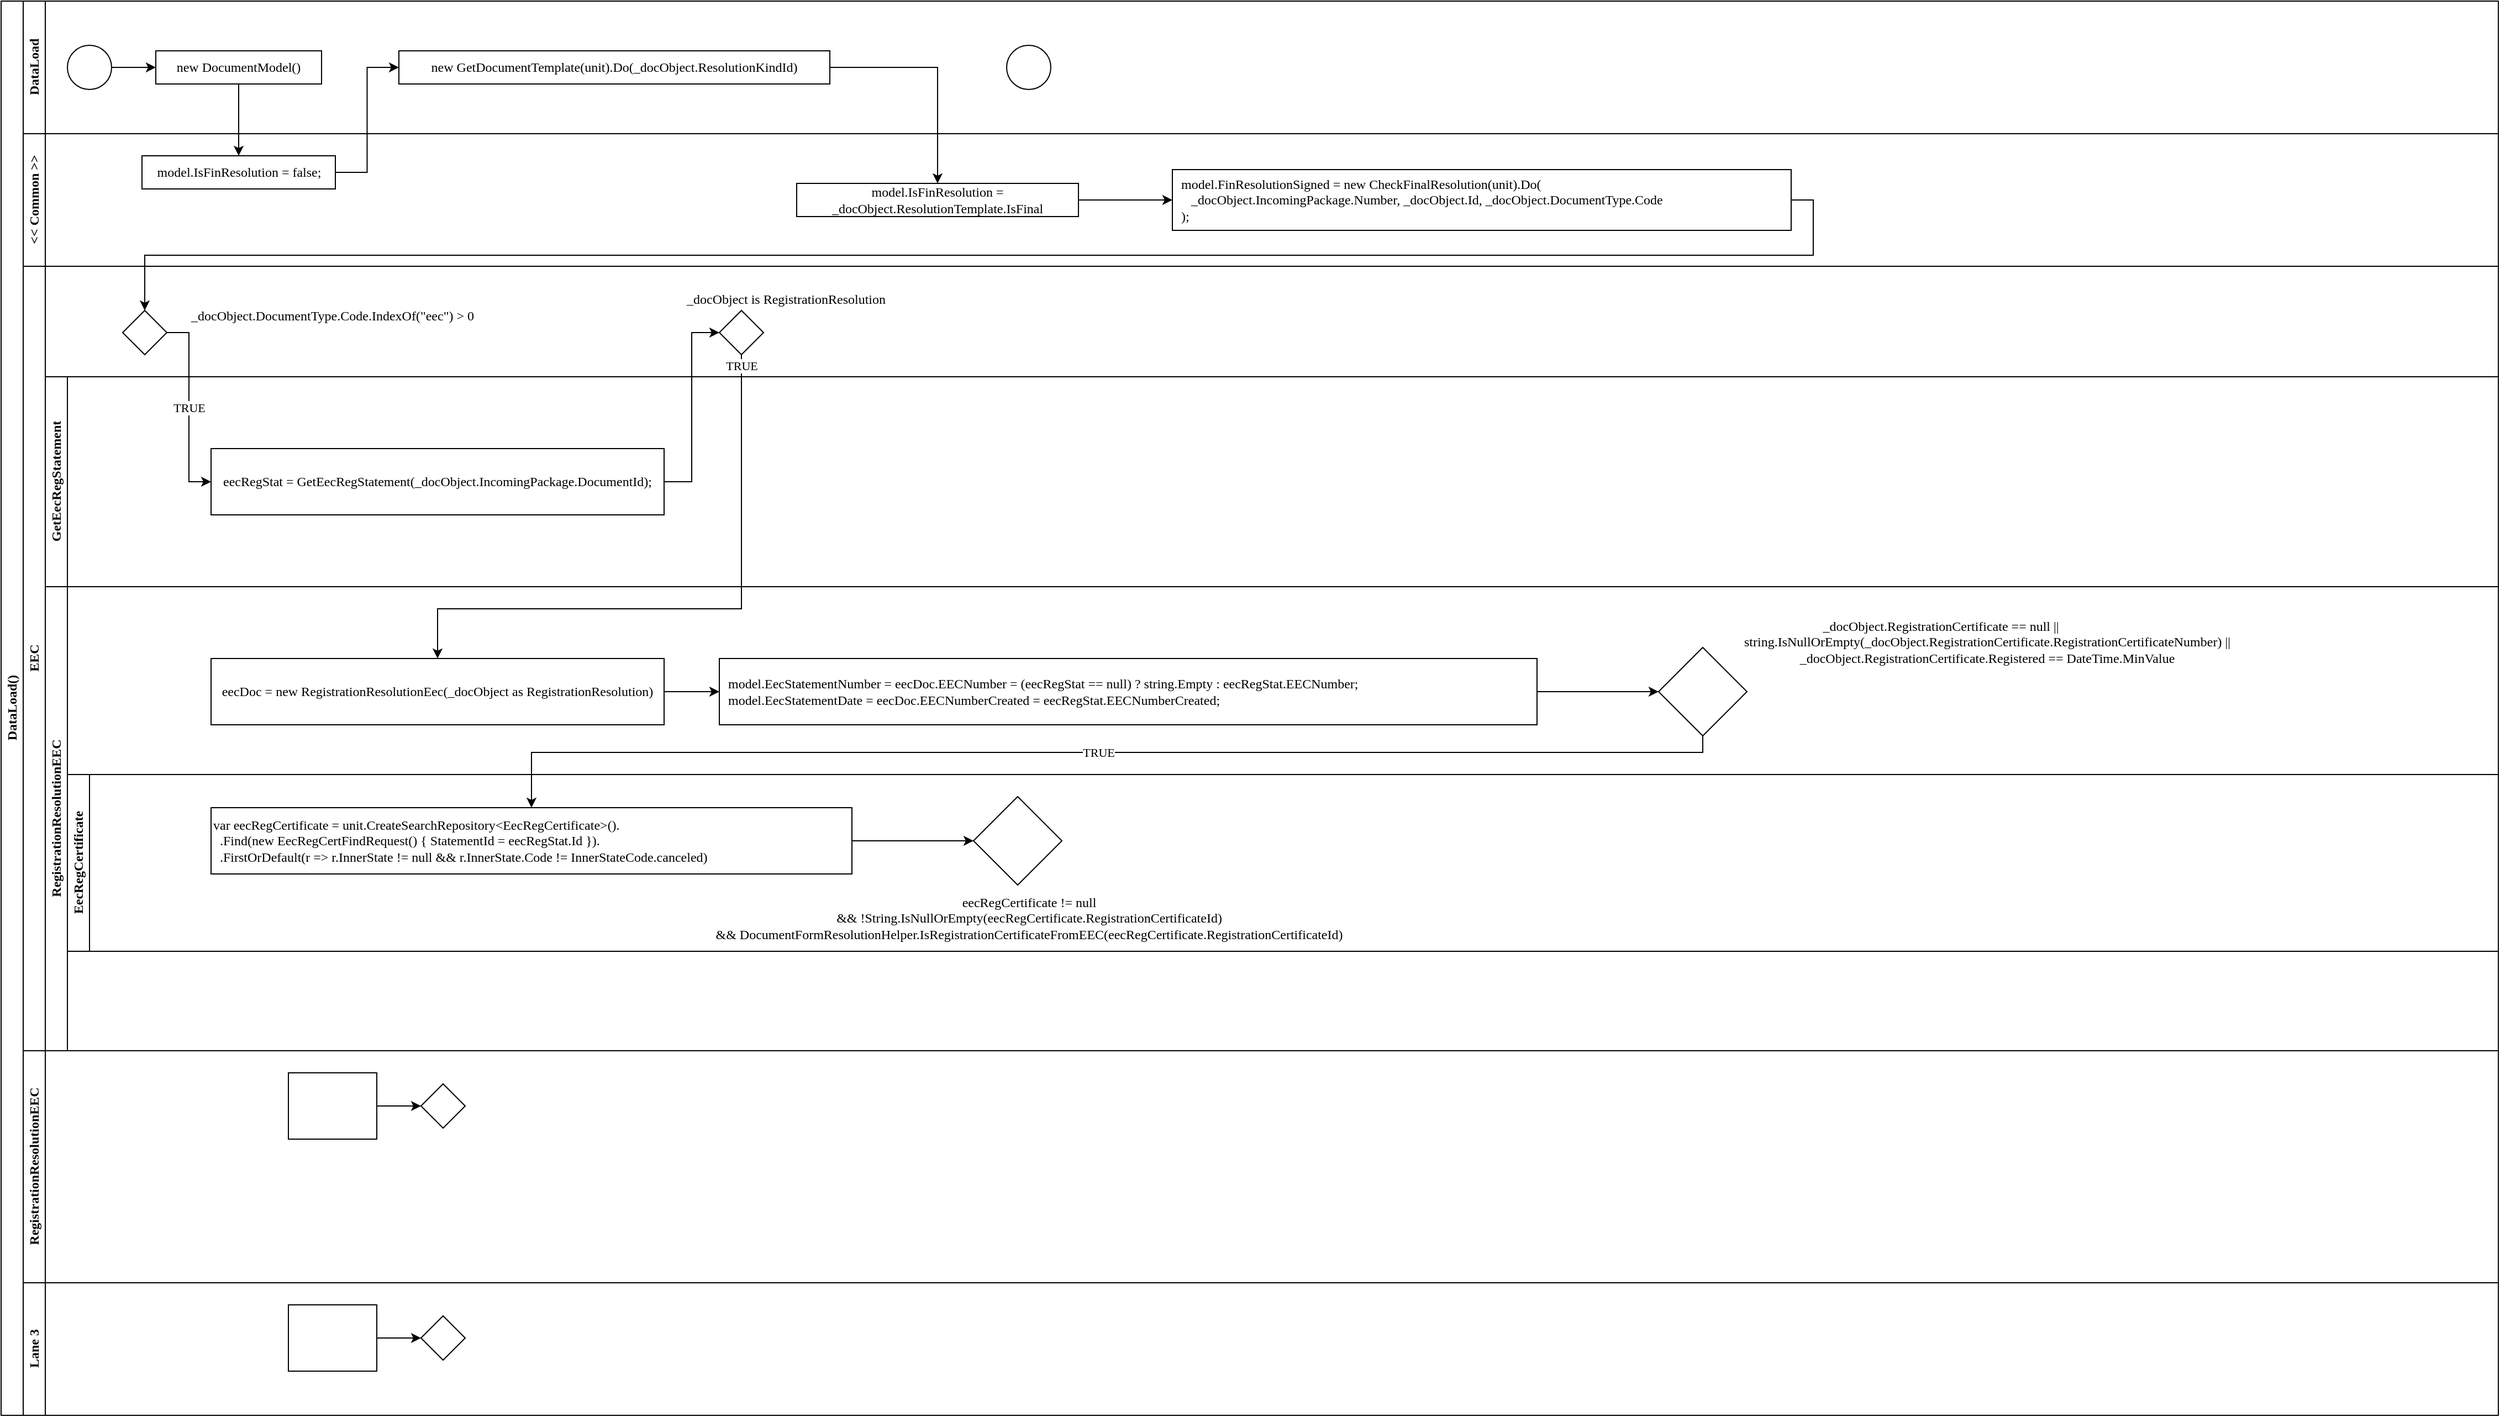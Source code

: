 <mxfile version="20.4.0" type="github">
  <diagram id="prtHgNgQTEPvFCAcTncT" name="Page-1">
    <mxGraphModel dx="1904" dy="2511" grid="1" gridSize="10" guides="1" tooltips="1" connect="1" arrows="1" fold="1" page="1" pageScale="1" pageWidth="827" pageHeight="1169" math="0" shadow="0">
      <root>
        <mxCell id="0" />
        <mxCell id="1" parent="0" />
        <mxCell id="dNxyNK7c78bLwvsdeMH5-19" value="DataLoad()" style="swimlane;html=1;childLayout=stackLayout;resizeParent=1;resizeParentMax=0;horizontal=0;startSize=20;horizontalStack=0;fontFamily=Verdana;" parent="1" vertex="1">
          <mxGeometry x="-250" y="-20" width="2260" height="1280" as="geometry" />
        </mxCell>
        <mxCell id="dNxyNK7c78bLwvsdeMH5-20" value="DataLoad" style="swimlane;html=1;startSize=20;horizontal=0;fontFamily=Verdana;" parent="dNxyNK7c78bLwvsdeMH5-19" vertex="1">
          <mxGeometry x="20" width="2240" height="120" as="geometry" />
        </mxCell>
        <mxCell id="dNxyNK7c78bLwvsdeMH5-24" value="new DocumentModel()" style="rounded=0;whiteSpace=wrap;html=1;fontFamily=Verdana;fontSize=12;fontColor=#000000;align=center;" parent="dNxyNK7c78bLwvsdeMH5-20" vertex="1">
          <mxGeometry x="120" y="45" width="150" height="30" as="geometry" />
        </mxCell>
        <mxCell id="dNxyNK7c78bLwvsdeMH5-32" value="" style="ellipse;whiteSpace=wrap;html=1;fontFamily=Verdana;" parent="dNxyNK7c78bLwvsdeMH5-20" vertex="1">
          <mxGeometry x="890" y="40" width="40" height="40" as="geometry" />
        </mxCell>
        <mxCell id="dNxyNK7c78bLwvsdeMH5-23" value="" style="ellipse;whiteSpace=wrap;html=1;fontFamily=Verdana;" parent="dNxyNK7c78bLwvsdeMH5-20" vertex="1">
          <mxGeometry x="40" y="40" width="40" height="40" as="geometry" />
        </mxCell>
        <mxCell id="dNxyNK7c78bLwvsdeMH5-25" value="" style="edgeStyle=orthogonalEdgeStyle;rounded=0;orthogonalLoop=1;jettySize=auto;html=1;fontFamily=Verdana;" parent="dNxyNK7c78bLwvsdeMH5-20" source="dNxyNK7c78bLwvsdeMH5-23" target="dNxyNK7c78bLwvsdeMH5-24" edge="1">
          <mxGeometry relative="1" as="geometry" />
        </mxCell>
        <mxCell id="_GVcp1NFg4RlwitaNLRl-11" value="new GetDocumentTemplate(unit).Do(_docObject.ResolutionKindId)" style="rounded=0;whiteSpace=wrap;html=1;fontFamily=Verdana;fontSize=12;fontColor=#000000;align=center;" vertex="1" parent="dNxyNK7c78bLwvsdeMH5-20">
          <mxGeometry x="340" y="45" width="390" height="30" as="geometry" />
        </mxCell>
        <mxCell id="dNxyNK7c78bLwvsdeMH5-21" value="&amp;lt;&amp;lt; Common &amp;gt;&amp;gt;" style="swimlane;html=1;startSize=20;horizontal=0;fontFamily=Verdana;" parent="dNxyNK7c78bLwvsdeMH5-19" vertex="1">
          <mxGeometry x="20" y="120" width="2240" height="120" as="geometry" />
        </mxCell>
        <mxCell id="dNxyNK7c78bLwvsdeMH5-26" value="model.IsFinResolution = false;" style="rounded=0;whiteSpace=wrap;html=1;fontFamily=Verdana;fontSize=12;fontColor=#000000;align=center;" parent="dNxyNK7c78bLwvsdeMH5-21" vertex="1">
          <mxGeometry x="107.5" y="20" width="175" height="30" as="geometry" />
        </mxCell>
        <mxCell id="_GVcp1NFg4RlwitaNLRl-16" style="edgeStyle=orthogonalEdgeStyle;rounded=0;orthogonalLoop=1;jettySize=auto;html=1;fontFamily=Verdana;" edge="1" parent="dNxyNK7c78bLwvsdeMH5-21" source="_GVcp1NFg4RlwitaNLRl-13" target="_GVcp1NFg4RlwitaNLRl-15">
          <mxGeometry relative="1" as="geometry" />
        </mxCell>
        <mxCell id="_GVcp1NFg4RlwitaNLRl-13" value="model.IsFinResolution = _docObject.ResolutionTemplate.IsFinal" style="rounded=0;whiteSpace=wrap;html=1;fontFamily=Verdana;fontSize=12;fontColor=#000000;align=center;" vertex="1" parent="dNxyNK7c78bLwvsdeMH5-21">
          <mxGeometry x="700" y="45" width="255" height="30" as="geometry" />
        </mxCell>
        <mxCell id="_GVcp1NFg4RlwitaNLRl-15" value="&lt;div&gt;&amp;nbsp; model.FinResolutionSigned = new CheckFinalResolution(unit).Do(&lt;/div&gt;&lt;div&gt;&amp;nbsp; &amp;nbsp; &amp;nbsp;_docObject.IncomingPackage.Number, _docObject.Id, _docObject.DocumentType.Code&lt;/div&gt;&lt;div style=&quot;&quot;&gt;&amp;nbsp; );&lt;/div&gt;" style="rounded=0;whiteSpace=wrap;html=1;fontFamily=Verdana;fontSize=12;fontColor=#000000;align=left;" vertex="1" parent="dNxyNK7c78bLwvsdeMH5-21">
          <mxGeometry x="1040" y="32.5" width="560" height="55" as="geometry" />
        </mxCell>
        <mxCell id="dNxyNK7c78bLwvsdeMH5-22" value="EEC" style="swimlane;html=1;startSize=20;horizontal=0;fontFamily=Verdana;" parent="dNxyNK7c78bLwvsdeMH5-19" vertex="1">
          <mxGeometry x="20" y="240" width="2240" height="710" as="geometry" />
        </mxCell>
        <mxCell id="_GVcp1NFg4RlwitaNLRl-24" value="TRUE" style="edgeStyle=orthogonalEdgeStyle;rounded=0;orthogonalLoop=1;jettySize=auto;html=1;exitX=1;exitY=0.5;exitDx=0;exitDy=0;entryX=0;entryY=0.5;entryDx=0;entryDy=0;fontFamily=Verdana;" edge="1" parent="dNxyNK7c78bLwvsdeMH5-22" source="dNxyNK7c78bLwvsdeMH5-36" target="_GVcp1NFg4RlwitaNLRl-21">
          <mxGeometry relative="1" as="geometry">
            <mxPoint x="190" y="160" as="targetPoint" />
          </mxGeometry>
        </mxCell>
        <mxCell id="dNxyNK7c78bLwvsdeMH5-36" value="" style="rhombus;whiteSpace=wrap;html=1;fontFamily=Verdana;fontSize=12;fontColor=#000000;align=center;" parent="dNxyNK7c78bLwvsdeMH5-22" vertex="1">
          <mxGeometry x="90" y="40" width="40" height="40" as="geometry" />
        </mxCell>
        <mxCell id="_GVcp1NFg4RlwitaNLRl-17" value="_docObject.DocumentType.Code.IndexOf(&quot;eec&quot;) &amp;gt; 0" style="text;html=1;strokeColor=none;fillColor=none;align=center;verticalAlign=middle;whiteSpace=wrap;rounded=0;fontFamily=Verdana;" vertex="1" parent="dNxyNK7c78bLwvsdeMH5-22">
          <mxGeometry x="120" y="30" width="320" height="30" as="geometry" />
        </mxCell>
        <mxCell id="_GVcp1NFg4RlwitaNLRl-19" value="GetEecRegStatement" style="swimlane;html=1;startSize=20;horizontal=0;fontFamily=Verdana;" vertex="1" parent="dNxyNK7c78bLwvsdeMH5-22">
          <mxGeometry x="20" y="100" width="2220" height="190" as="geometry" />
        </mxCell>
        <mxCell id="_GVcp1NFg4RlwitaNLRl-21" value="eecRegStat = GetEecRegStatement(_docObject.IncomingPackage.DocumentId);" style="rounded=0;whiteSpace=wrap;html=1;fontFamily=Verdana;fontSize=12;fontColor=#000000;align=center;" vertex="1" parent="_GVcp1NFg4RlwitaNLRl-19">
          <mxGeometry x="150" y="65" width="410" height="60" as="geometry" />
        </mxCell>
        <mxCell id="_GVcp1NFg4RlwitaNLRl-25" value="RegistrationResolutionEEC" style="swimlane;html=1;startSize=20;horizontal=0;fontFamily=Verdana;" vertex="1" parent="dNxyNK7c78bLwvsdeMH5-22">
          <mxGeometry x="20" y="290" width="2220" height="420" as="geometry" />
        </mxCell>
        <mxCell id="_GVcp1NFg4RlwitaNLRl-27" value="eecDoc = new RegistrationResolutionEec(_docObject as RegistrationResolution)" style="rounded=0;whiteSpace=wrap;html=1;fontFamily=Verdana;fontSize=12;fontColor=#000000;align=center;" vertex="1" parent="_GVcp1NFg4RlwitaNLRl-25">
          <mxGeometry x="150" y="65" width="410" height="60" as="geometry" />
        </mxCell>
        <mxCell id="_GVcp1NFg4RlwitaNLRl-30" value="&lt;div&gt;&amp;nbsp; model.EecStatementNumber = eecDoc.EECNumber = (eecRegStat == null) ? string.Empty : eecRegStat.EECNumber;&lt;/div&gt;&lt;div&gt;&amp;nbsp; model.EecStatementDate = eecDoc.EECNumberCreated = eecRegStat.EECNumberCreated;&lt;/div&gt;" style="whiteSpace=wrap;html=1;fontFamily=Verdana;fontColor=#000000;rounded=0;align=left;" vertex="1" parent="_GVcp1NFg4RlwitaNLRl-25">
          <mxGeometry x="610" y="65" width="740" height="60" as="geometry" />
        </mxCell>
        <mxCell id="_GVcp1NFg4RlwitaNLRl-31" value="" style="edgeStyle=orthogonalEdgeStyle;rounded=0;orthogonalLoop=1;jettySize=auto;html=1;fontFamily=Verdana;" edge="1" parent="_GVcp1NFg4RlwitaNLRl-25" source="_GVcp1NFg4RlwitaNLRl-27" target="_GVcp1NFg4RlwitaNLRl-30">
          <mxGeometry relative="1" as="geometry" />
        </mxCell>
        <mxCell id="_GVcp1NFg4RlwitaNLRl-39" value="TRUE" style="edgeStyle=orthogonalEdgeStyle;rounded=0;orthogonalLoop=1;jettySize=auto;html=1;fontFamily=Verdana;exitX=0.5;exitY=1;exitDx=0;exitDy=0;" edge="1" parent="_GVcp1NFg4RlwitaNLRl-25" source="_GVcp1NFg4RlwitaNLRl-32" target="_GVcp1NFg4RlwitaNLRl-37">
          <mxGeometry relative="1" as="geometry">
            <Array as="points">
              <mxPoint x="1500" y="150" />
              <mxPoint x="440" y="150" />
            </Array>
          </mxGeometry>
        </mxCell>
        <mxCell id="_GVcp1NFg4RlwitaNLRl-32" value="" style="rhombus;whiteSpace=wrap;html=1;fontFamily=Verdana;align=left;fontColor=#000000;rounded=0;" vertex="1" parent="_GVcp1NFg4RlwitaNLRl-25">
          <mxGeometry x="1460" y="55" width="80" height="80" as="geometry" />
        </mxCell>
        <mxCell id="_GVcp1NFg4RlwitaNLRl-33" value="" style="edgeStyle=orthogonalEdgeStyle;rounded=0;orthogonalLoop=1;jettySize=auto;html=1;fontFamily=Verdana;" edge="1" parent="_GVcp1NFg4RlwitaNLRl-25" source="_GVcp1NFg4RlwitaNLRl-30" target="_GVcp1NFg4RlwitaNLRl-32">
          <mxGeometry relative="1" as="geometry" />
        </mxCell>
        <mxCell id="_GVcp1NFg4RlwitaNLRl-34" value="&lt;div&gt;_docObject.RegistrationCertificate == null ||&lt;/div&gt;&lt;div&gt;&amp;nbsp; &amp;nbsp; &amp;nbsp; &amp;nbsp; &amp;nbsp; &amp;nbsp; &amp;nbsp; &amp;nbsp; &amp;nbsp; &amp;nbsp; &amp;nbsp; &amp;nbsp; &amp;nbsp; &amp;nbsp; string.IsNullOrEmpty(_docObject.RegistrationCertificate.&lt;span style=&quot;background-color: initial;&quot;&gt;RegistrationCertificateNumber) ||&lt;/span&gt;&lt;/div&gt;&lt;div&gt;&amp;nbsp; &amp;nbsp; &amp;nbsp; &amp;nbsp; &amp;nbsp; &amp;nbsp; &amp;nbsp; &amp;nbsp; &amp;nbsp; &amp;nbsp; &amp;nbsp; &amp;nbsp; &amp;nbsp; &amp;nbsp; _docObject.RegistrationCertificate.Registered == DateTime.MinValue&lt;/div&gt;" style="text;html=1;align=center;verticalAlign=middle;resizable=0;points=[];autosize=1;strokeColor=none;fillColor=none;fontFamily=Verdana;" vertex="1" parent="_GVcp1NFg4RlwitaNLRl-25">
          <mxGeometry x="1370" y="20" width="690" height="60" as="geometry" />
        </mxCell>
        <mxCell id="_GVcp1NFg4RlwitaNLRl-35" value="EecRegCertificate" style="swimlane;html=1;startSize=20;horizontal=0;fontFamily=Verdana;" vertex="1" parent="_GVcp1NFg4RlwitaNLRl-25">
          <mxGeometry x="20" y="170" width="2200" height="160" as="geometry" />
        </mxCell>
        <mxCell id="_GVcp1NFg4RlwitaNLRl-37" value="&lt;div&gt;var eecRegCertificate = unit.CreateSearchRepository&amp;lt;EecRegCertificate&amp;gt;().&lt;/div&gt;&lt;div style=&quot;&quot;&gt;&amp;nbsp; .Find(new EecRegCertFindRequest() { StatementId = eecRegStat.Id }).&lt;/div&gt;&lt;div&gt;&amp;nbsp; .FirstOrDefault(r =&amp;gt; r.InnerState != null &amp;amp;&amp;amp; r.InnerState.Code != InnerStateCode.canceled)&lt;/div&gt;" style="rounded=0;whiteSpace=wrap;html=1;fontFamily=Verdana;fontSize=12;fontColor=#000000;align=left;" vertex="1" parent="_GVcp1NFg4RlwitaNLRl-35">
          <mxGeometry x="130" y="30" width="580" height="60" as="geometry" />
        </mxCell>
        <mxCell id="_GVcp1NFg4RlwitaNLRl-40" value="" style="rhombus;whiteSpace=wrap;html=1;fontFamily=Verdana;align=left;fontColor=#000000;rounded=0;" vertex="1" parent="_GVcp1NFg4RlwitaNLRl-35">
          <mxGeometry x="820" y="20" width="80" height="80" as="geometry" />
        </mxCell>
        <mxCell id="_GVcp1NFg4RlwitaNLRl-41" value="" style="edgeStyle=orthogonalEdgeStyle;rounded=0;orthogonalLoop=1;jettySize=auto;html=1;fontFamily=Verdana;" edge="1" parent="_GVcp1NFg4RlwitaNLRl-35" source="_GVcp1NFg4RlwitaNLRl-37" target="_GVcp1NFg4RlwitaNLRl-40">
          <mxGeometry relative="1" as="geometry" />
        </mxCell>
        <mxCell id="_GVcp1NFg4RlwitaNLRl-42" value="&lt;div&gt;eecRegCertificate != null&lt;/div&gt;&lt;div&gt;&amp;amp;&amp;amp; !String.IsNullOrEmpty(eecRegCertificate.RegistrationCertificateId)&lt;/div&gt;&lt;div&gt;&amp;amp;&amp;amp; DocumentFormResolutionHelper.IsRegistrationCertificateFromEEC(eecRegCertificate.RegistrationCertificateId)&lt;/div&gt;" style="text;html=1;align=center;verticalAlign=middle;resizable=0;points=[];autosize=1;strokeColor=none;fillColor=none;fontFamily=Verdana;" vertex="1" parent="_GVcp1NFg4RlwitaNLRl-35">
          <mxGeometry x="515" y="100" width="710" height="60" as="geometry" />
        </mxCell>
        <mxCell id="_GVcp1NFg4RlwitaNLRl-20" value="" style="edgeStyle=orthogonalEdgeStyle;rounded=0;orthogonalLoop=1;jettySize=auto;html=1;endArrow=classic;endFill=1;fontFamily=Verdana;exitX=1;exitY=0.5;exitDx=0;exitDy=0;entryX=0;entryY=0.5;entryDx=0;entryDy=0;" edge="1" parent="dNxyNK7c78bLwvsdeMH5-22" source="_GVcp1NFg4RlwitaNLRl-21" target="_GVcp1NFg4RlwitaNLRl-28">
          <mxGeometry relative="1" as="geometry">
            <mxPoint x="730" y="195" as="targetPoint" />
          </mxGeometry>
        </mxCell>
        <mxCell id="_GVcp1NFg4RlwitaNLRl-28" value="" style="rhombus;whiteSpace=wrap;html=1;fontFamily=Verdana;fontSize=12;fontColor=#000000;align=center;" vertex="1" parent="dNxyNK7c78bLwvsdeMH5-22">
          <mxGeometry x="630" y="40" width="40" height="40" as="geometry" />
        </mxCell>
        <mxCell id="_GVcp1NFg4RlwitaNLRl-26" value="TRUE" style="edgeStyle=orthogonalEdgeStyle;rounded=0;orthogonalLoop=1;jettySize=auto;html=1;endArrow=classic;endFill=1;fontFamily=Verdana;entryX=0.5;entryY=0;entryDx=0;entryDy=0;exitX=0.5;exitY=1;exitDx=0;exitDy=0;" edge="1" parent="dNxyNK7c78bLwvsdeMH5-22" source="_GVcp1NFg4RlwitaNLRl-28" target="_GVcp1NFg4RlwitaNLRl-27">
          <mxGeometry x="-0.964" relative="1" as="geometry">
            <mxPoint x="740" y="230" as="sourcePoint" />
            <Array as="points">
              <mxPoint x="650" y="310" />
              <mxPoint x="375" y="310" />
            </Array>
            <mxPoint as="offset" />
          </mxGeometry>
        </mxCell>
        <mxCell id="_GVcp1NFg4RlwitaNLRl-1" value="RegistrationResolutionEEC" style="swimlane;html=1;startSize=20;horizontal=0;fontFamily=Verdana;" vertex="1" parent="dNxyNK7c78bLwvsdeMH5-19">
          <mxGeometry x="20" y="950" width="2240" height="210" as="geometry" />
        </mxCell>
        <mxCell id="_GVcp1NFg4RlwitaNLRl-2" value="" style="edgeStyle=orthogonalEdgeStyle;rounded=0;orthogonalLoop=1;jettySize=auto;html=1;endArrow=classic;endFill=1;fontFamily=Verdana;" edge="1" parent="_GVcp1NFg4RlwitaNLRl-1" source="_GVcp1NFg4RlwitaNLRl-3" target="_GVcp1NFg4RlwitaNLRl-4">
          <mxGeometry relative="1" as="geometry" />
        </mxCell>
        <mxCell id="_GVcp1NFg4RlwitaNLRl-3" value="" style="rounded=0;whiteSpace=wrap;html=1;fontFamily=Verdana;fontSize=12;fontColor=#000000;align=center;" vertex="1" parent="_GVcp1NFg4RlwitaNLRl-1">
          <mxGeometry x="240" y="20" width="80" height="60" as="geometry" />
        </mxCell>
        <mxCell id="_GVcp1NFg4RlwitaNLRl-4" value="" style="rhombus;whiteSpace=wrap;html=1;fontFamily=Verdana;fontSize=12;fontColor=#000000;align=center;" vertex="1" parent="_GVcp1NFg4RlwitaNLRl-1">
          <mxGeometry x="360" y="30" width="40" height="40" as="geometry" />
        </mxCell>
        <mxCell id="_GVcp1NFg4RlwitaNLRl-5" value="Lane 3" style="swimlane;html=1;startSize=20;horizontal=0;fontFamily=Verdana;" vertex="1" parent="dNxyNK7c78bLwvsdeMH5-19">
          <mxGeometry x="20" y="1160" width="2240" height="120" as="geometry" />
        </mxCell>
        <mxCell id="_GVcp1NFg4RlwitaNLRl-6" value="" style="edgeStyle=orthogonalEdgeStyle;rounded=0;orthogonalLoop=1;jettySize=auto;html=1;endArrow=classic;endFill=1;fontFamily=Verdana;" edge="1" parent="_GVcp1NFg4RlwitaNLRl-5" source="_GVcp1NFg4RlwitaNLRl-7" target="_GVcp1NFg4RlwitaNLRl-8">
          <mxGeometry relative="1" as="geometry" />
        </mxCell>
        <mxCell id="_GVcp1NFg4RlwitaNLRl-7" value="" style="rounded=0;whiteSpace=wrap;html=1;fontFamily=Verdana;fontSize=12;fontColor=#000000;align=center;" vertex="1" parent="_GVcp1NFg4RlwitaNLRl-5">
          <mxGeometry x="240" y="20" width="80" height="60" as="geometry" />
        </mxCell>
        <mxCell id="_GVcp1NFg4RlwitaNLRl-8" value="" style="rhombus;whiteSpace=wrap;html=1;fontFamily=Verdana;fontSize=12;fontColor=#000000;align=center;" vertex="1" parent="_GVcp1NFg4RlwitaNLRl-5">
          <mxGeometry x="360" y="30" width="40" height="40" as="geometry" />
        </mxCell>
        <mxCell id="_GVcp1NFg4RlwitaNLRl-10" style="edgeStyle=orthogonalEdgeStyle;rounded=0;orthogonalLoop=1;jettySize=auto;html=1;exitX=0.5;exitY=1;exitDx=0;exitDy=0;entryX=0.5;entryY=0;entryDx=0;entryDy=0;fontFamily=Verdana;" edge="1" parent="dNxyNK7c78bLwvsdeMH5-19" source="dNxyNK7c78bLwvsdeMH5-24" target="dNxyNK7c78bLwvsdeMH5-26">
          <mxGeometry relative="1" as="geometry" />
        </mxCell>
        <mxCell id="_GVcp1NFg4RlwitaNLRl-12" style="edgeStyle=orthogonalEdgeStyle;rounded=0;orthogonalLoop=1;jettySize=auto;html=1;entryX=0;entryY=0.5;entryDx=0;entryDy=0;fontFamily=Verdana;" edge="1" parent="dNxyNK7c78bLwvsdeMH5-19" source="dNxyNK7c78bLwvsdeMH5-26" target="_GVcp1NFg4RlwitaNLRl-11">
          <mxGeometry relative="1" as="geometry" />
        </mxCell>
        <mxCell id="_GVcp1NFg4RlwitaNLRl-14" style="edgeStyle=orthogonalEdgeStyle;rounded=0;orthogonalLoop=1;jettySize=auto;html=1;entryX=0.5;entryY=0;entryDx=0;entryDy=0;fontFamily=Verdana;exitX=1;exitY=0.5;exitDx=0;exitDy=0;" edge="1" parent="dNxyNK7c78bLwvsdeMH5-19" source="_GVcp1NFg4RlwitaNLRl-11" target="_GVcp1NFg4RlwitaNLRl-13">
          <mxGeometry relative="1" as="geometry" />
        </mxCell>
        <mxCell id="_GVcp1NFg4RlwitaNLRl-18" style="edgeStyle=orthogonalEdgeStyle;rounded=0;orthogonalLoop=1;jettySize=auto;html=1;entryX=0.5;entryY=0;entryDx=0;entryDy=0;fontFamily=Verdana;exitX=1;exitY=0.5;exitDx=0;exitDy=0;" edge="1" parent="dNxyNK7c78bLwvsdeMH5-19" source="_GVcp1NFg4RlwitaNLRl-15" target="dNxyNK7c78bLwvsdeMH5-36">
          <mxGeometry relative="1" as="geometry">
            <Array as="points">
              <mxPoint x="1640" y="180" />
              <mxPoint x="1640" y="230" />
              <mxPoint x="130" y="230" />
            </Array>
          </mxGeometry>
        </mxCell>
        <mxCell id="_GVcp1NFg4RlwitaNLRl-29" value="_docObject is RegistrationResolution" style="text;html=1;align=center;verticalAlign=middle;resizable=0;points=[];autosize=1;strokeColor=none;fillColor=none;fontFamily=Verdana;" vertex="1" parent="1">
          <mxGeometry x="340" y="235" width="240" height="30" as="geometry" />
        </mxCell>
      </root>
    </mxGraphModel>
  </diagram>
</mxfile>
